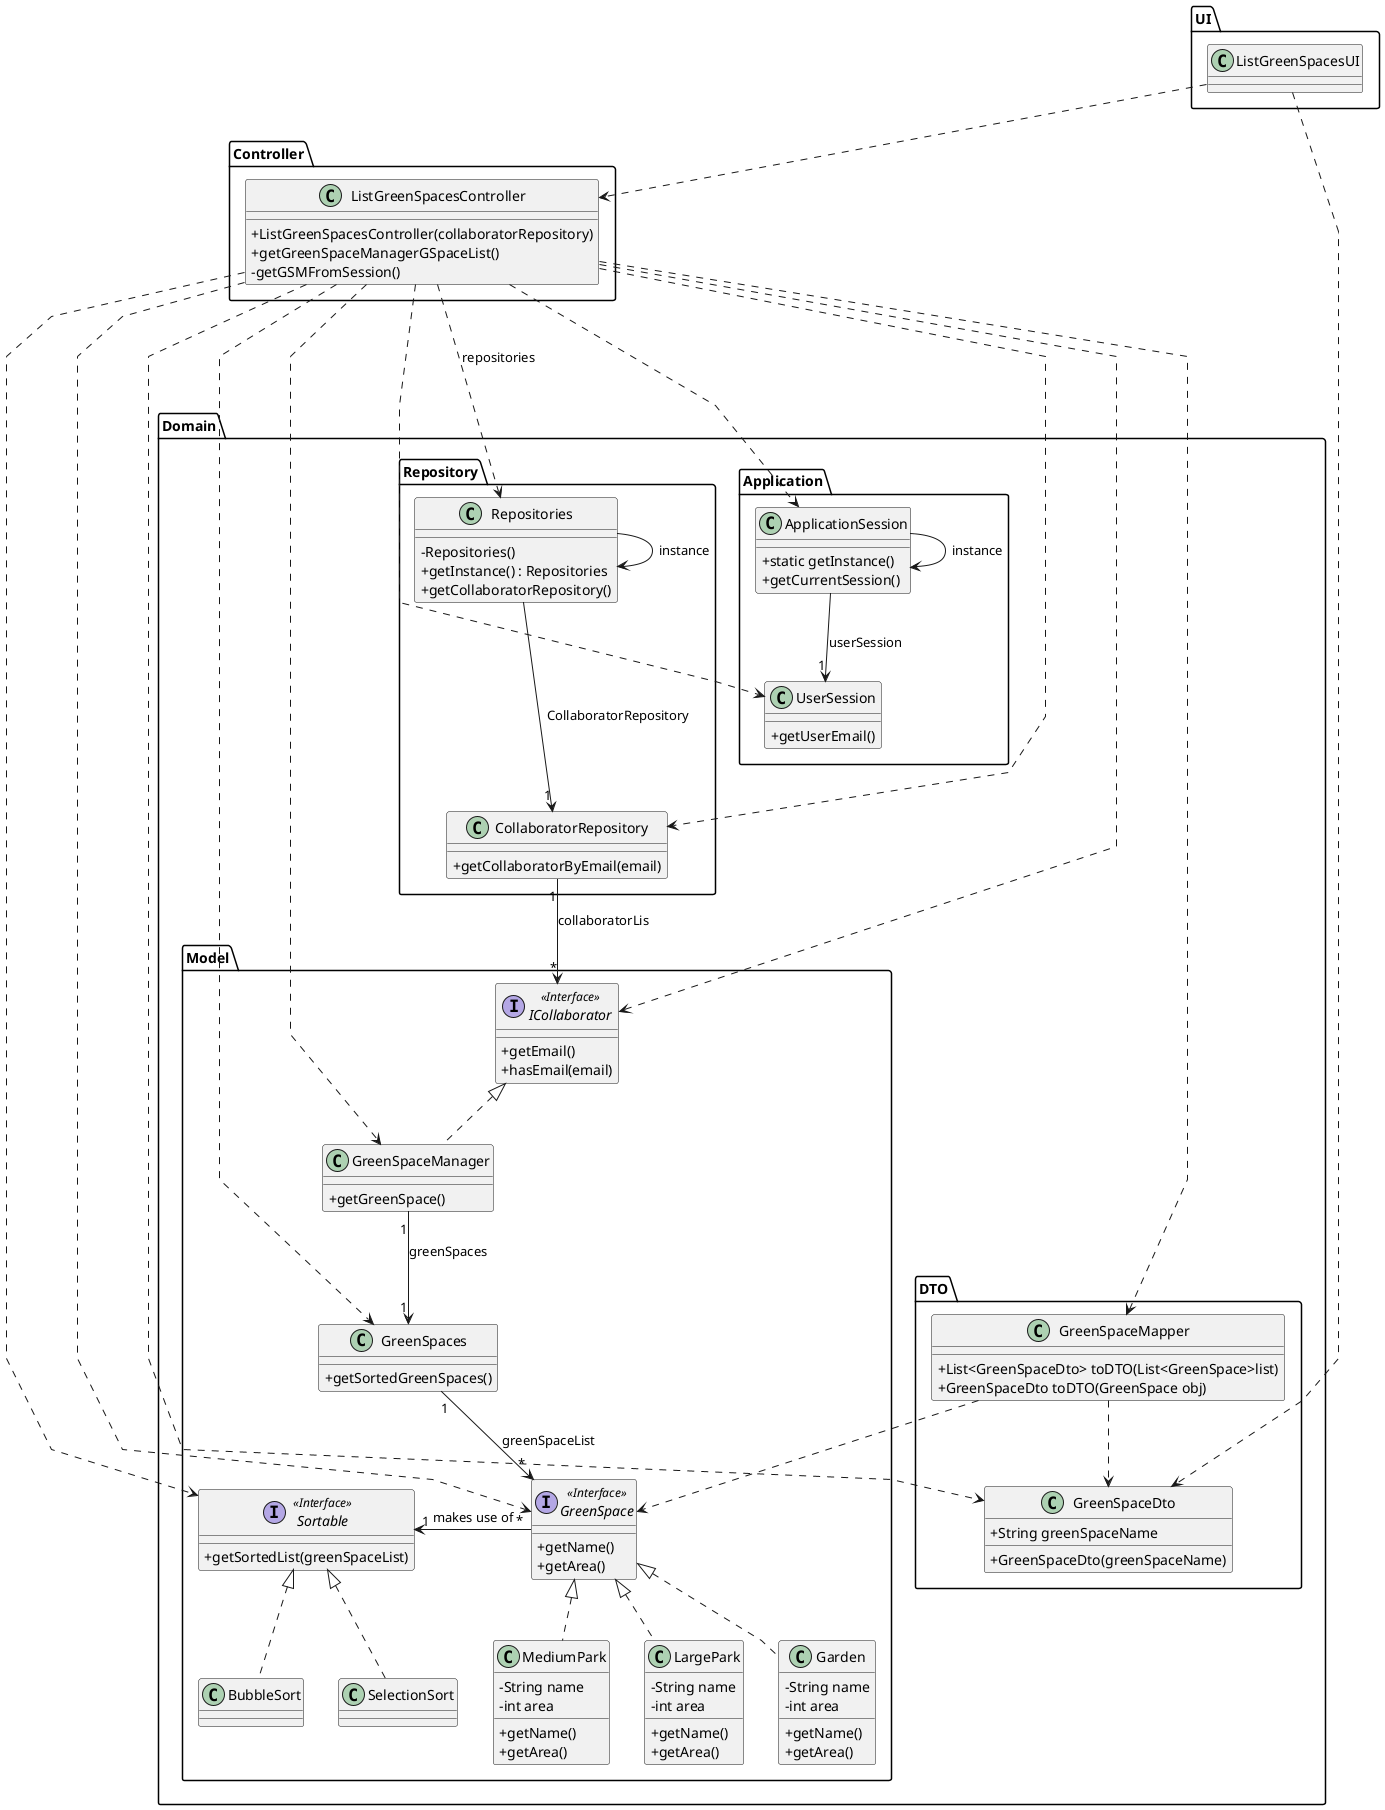 @startuml
'skinparam monochrome true
skinparam packageStyle rectangle
skinparam shadowing false
skinparam linetype polyline
'skinparam linetype orto

skinparam classAttributeIconSize 0

package "UI" <<Folder>> {
    class ListGreenSpacesUI {
    }
}


package "Controller" <<Folder>> {

    class ListGreenSpacesController {
        + ListGreenSpacesController(collaboratorRepository)
        + getGreenSpaceManagerGSpaceList()
        - getGSMFromSession()
    }

}

'left to right direction
package "Domain" <<Folder>> {

    package "Domain.Application" <<Folder>> {

        class ApplicationSession
        {
            + static getInstance()
            + getCurrentSession()
        }

        class UserSession
        {
            + getUserEmail()
        }
    }

    package "Domain.DTO" <<Folder>> {

        class GreenSpaceMapper{
            + List<GreenSpaceDto> toDTO(List<GreenSpace>list)
            + GreenSpaceDto toDTO(GreenSpace obj)
        }

        class GreenSpaceDto{
            + String greenSpaceName
            + GreenSpaceDto(greenSpaceName)
        }
    }

    package "Domain.Model" <<Folder>> {

        interface GreenSpace <<Interface>>{
            + getName()
            + getArea()
        }

        class GreenSpaces{

            +getSortedGreenSpaces()
        }

        class Garden implements GreenSpace{
            - String name
            - int area

            + getName()
            + getArea()
        }

        class MediumPark implements GreenSpace{
            - String name
            - int area

            + getName()
            + getArea()
        }

        class LargePark implements GreenSpace{
            - String name
            - int area

            + getName()
            + getArea()
        }

        interface ICollaborator <<Interface>>{
            + getEmail()
            + hasEmail(email)
        }

        class GreenSpaceManager implements ICollaborator{

            + getGreenSpace()
        }

        interface Sortable <<Interface>>{

            + getSortedList(greenSpaceList)
        }

        class BubbleSort implements Sortable{
        }

        class SelectionSort implements Sortable{
        }

    }

    package "Domain.Repository" <<Folder>> {

        class Repositories {

            - Repositories()
            + getInstance() : Repositories
            + getCollaboratorRepository()
        }

        class CollaboratorRepository {

            + getCollaboratorByEmail(email)
        }
    }
}

'-------------------GreenSpaceMapper-------------------
GreenSpaceMapper ..> GreenSpaceDto
GreenSpaceMapper ..> GreenSpace

'-------------------Instance-------------------
Repositories -> Repositories : instance
ApplicationSession -> ApplicationSession : instance

'-------------------UI-------------------
ListGreenSpacesUI ..> ListGreenSpacesController
ListGreenSpacesUI ..> GreenSpaceDto

'-------------------Controller-------------------
ListGreenSpacesController ...> Repositories : repositories
ListGreenSpacesController ...> ApplicationSession
ListGreenSpacesController ...> UserSession
ListGreenSpacesController ...> CollaboratorRepository
ListGreenSpacesController ...> ICollaborator
ListGreenSpacesController ...> GreenSpace
ListGreenSpacesController ...> GreenSpaceManager
ListGreenSpacesController ...> GreenSpaces
ListGreenSpacesController ...> Sortable
ListGreenSpacesController ...> GreenSpaceMapper
ListGreenSpacesController ...> GreenSpaceDto

'-------------------ApplicationSession-------------------
ApplicationSession --> "1" UserSession : userSession

'-------------------Repositories-------------------
Repositories ---> "1" CollaboratorRepository : CollaboratorRepository

'-------------------CollaboratorRepository-------------------
CollaboratorRepository "1"  --> "*" ICollaborator : collaboratorLis

'-------------------GreenSpaceManager-------------------
GreenSpaceManager "1" --> "1" GreenSpaces : greenSpaces

'-------------------GreenSpaces-------------------
GreenSpaces "1" --> "*" GreenSpace : greenSpaceList

'-------------------Sortable-------------------
Sortable "1" <- "*" GreenSpace : makes use of

@enduml